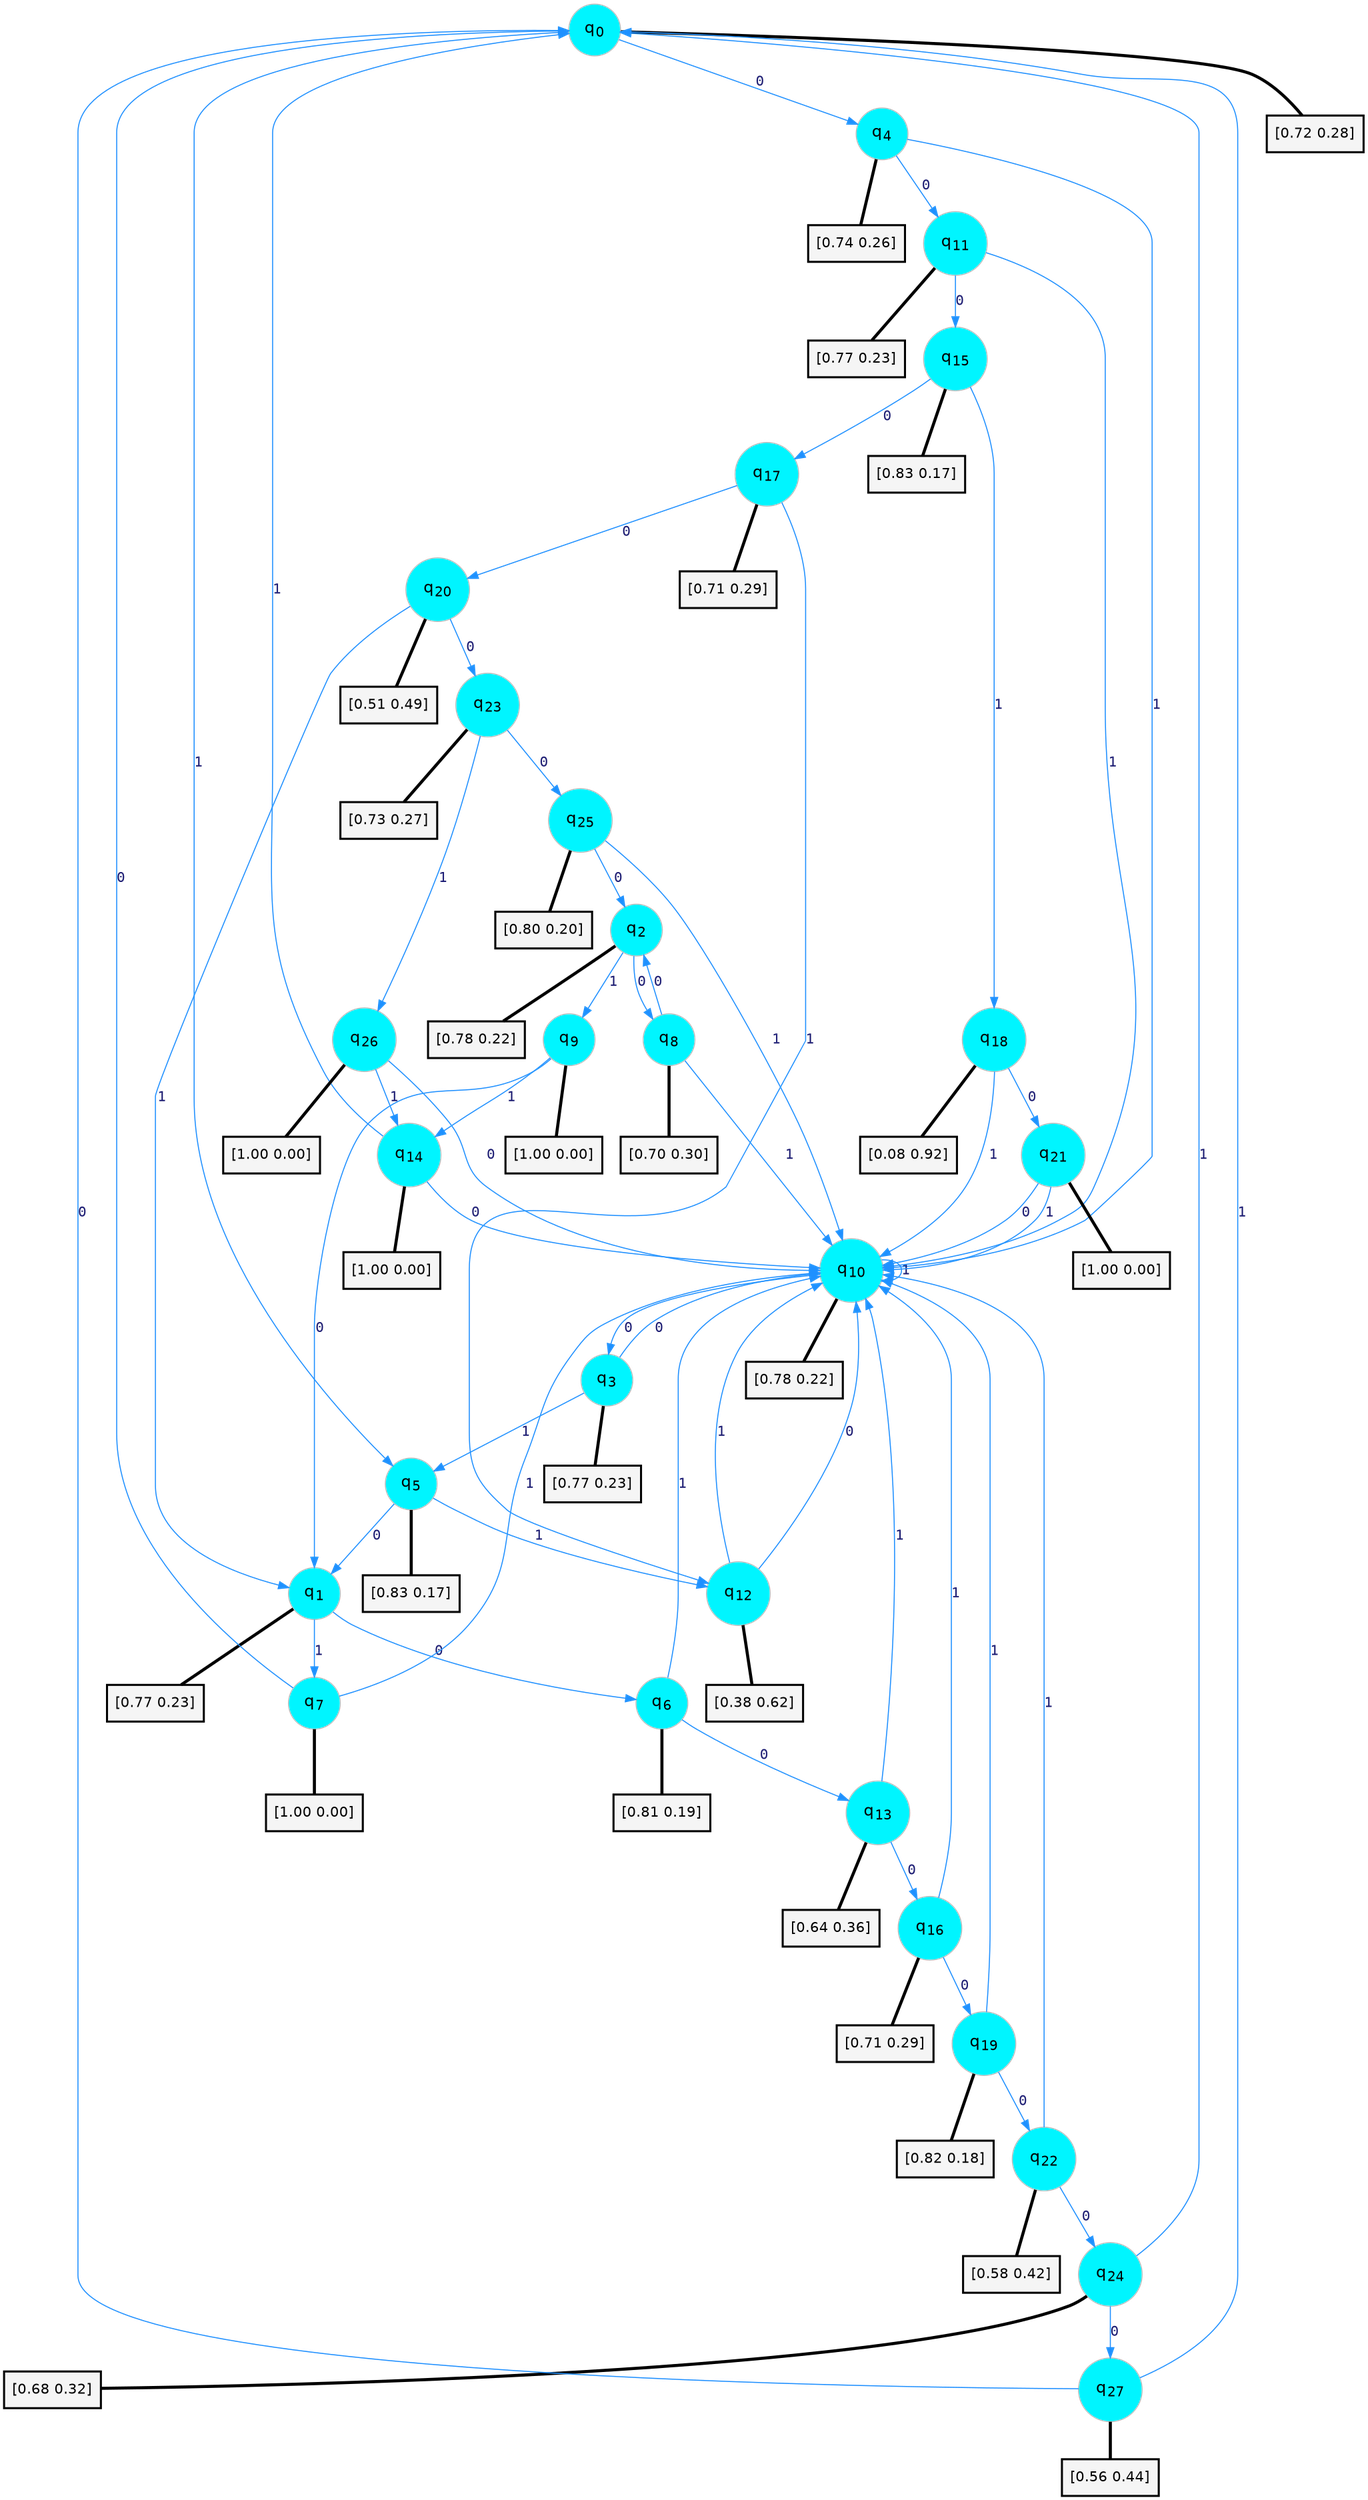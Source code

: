 digraph G {
graph [
bgcolor=transparent, dpi=300, rankdir=TD, size="40,25"];
node [
color=gray, fillcolor=turquoise1, fontcolor=black, fontname=Helvetica, fontsize=16, fontweight=bold, shape=circle, style=filled];
edge [
arrowsize=1, color=dodgerblue1, fontcolor=midnightblue, fontname=courier, fontweight=bold, penwidth=1, style=solid, weight=20];
0[label=<q<SUB>0</SUB>>];
1[label=<q<SUB>1</SUB>>];
2[label=<q<SUB>2</SUB>>];
3[label=<q<SUB>3</SUB>>];
4[label=<q<SUB>4</SUB>>];
5[label=<q<SUB>5</SUB>>];
6[label=<q<SUB>6</SUB>>];
7[label=<q<SUB>7</SUB>>];
8[label=<q<SUB>8</SUB>>];
9[label=<q<SUB>9</SUB>>];
10[label=<q<SUB>10</SUB>>];
11[label=<q<SUB>11</SUB>>];
12[label=<q<SUB>12</SUB>>];
13[label=<q<SUB>13</SUB>>];
14[label=<q<SUB>14</SUB>>];
15[label=<q<SUB>15</SUB>>];
16[label=<q<SUB>16</SUB>>];
17[label=<q<SUB>17</SUB>>];
18[label=<q<SUB>18</SUB>>];
19[label=<q<SUB>19</SUB>>];
20[label=<q<SUB>20</SUB>>];
21[label=<q<SUB>21</SUB>>];
22[label=<q<SUB>22</SUB>>];
23[label=<q<SUB>23</SUB>>];
24[label=<q<SUB>24</SUB>>];
25[label=<q<SUB>25</SUB>>];
26[label=<q<SUB>26</SUB>>];
27[label=<q<SUB>27</SUB>>];
28[label="[0.72 0.28]", shape=box,fontcolor=black, fontname=Helvetica, fontsize=14, penwidth=2, fillcolor=whitesmoke,color=black];
29[label="[0.77 0.23]", shape=box,fontcolor=black, fontname=Helvetica, fontsize=14, penwidth=2, fillcolor=whitesmoke,color=black];
30[label="[0.78 0.22]", shape=box,fontcolor=black, fontname=Helvetica, fontsize=14, penwidth=2, fillcolor=whitesmoke,color=black];
31[label="[0.77 0.23]", shape=box,fontcolor=black, fontname=Helvetica, fontsize=14, penwidth=2, fillcolor=whitesmoke,color=black];
32[label="[0.74 0.26]", shape=box,fontcolor=black, fontname=Helvetica, fontsize=14, penwidth=2, fillcolor=whitesmoke,color=black];
33[label="[0.83 0.17]", shape=box,fontcolor=black, fontname=Helvetica, fontsize=14, penwidth=2, fillcolor=whitesmoke,color=black];
34[label="[0.81 0.19]", shape=box,fontcolor=black, fontname=Helvetica, fontsize=14, penwidth=2, fillcolor=whitesmoke,color=black];
35[label="[1.00 0.00]", shape=box,fontcolor=black, fontname=Helvetica, fontsize=14, penwidth=2, fillcolor=whitesmoke,color=black];
36[label="[0.70 0.30]", shape=box,fontcolor=black, fontname=Helvetica, fontsize=14, penwidth=2, fillcolor=whitesmoke,color=black];
37[label="[1.00 0.00]", shape=box,fontcolor=black, fontname=Helvetica, fontsize=14, penwidth=2, fillcolor=whitesmoke,color=black];
38[label="[0.78 0.22]", shape=box,fontcolor=black, fontname=Helvetica, fontsize=14, penwidth=2, fillcolor=whitesmoke,color=black];
39[label="[0.77 0.23]", shape=box,fontcolor=black, fontname=Helvetica, fontsize=14, penwidth=2, fillcolor=whitesmoke,color=black];
40[label="[0.38 0.62]", shape=box,fontcolor=black, fontname=Helvetica, fontsize=14, penwidth=2, fillcolor=whitesmoke,color=black];
41[label="[0.64 0.36]", shape=box,fontcolor=black, fontname=Helvetica, fontsize=14, penwidth=2, fillcolor=whitesmoke,color=black];
42[label="[1.00 0.00]", shape=box,fontcolor=black, fontname=Helvetica, fontsize=14, penwidth=2, fillcolor=whitesmoke,color=black];
43[label="[0.83 0.17]", shape=box,fontcolor=black, fontname=Helvetica, fontsize=14, penwidth=2, fillcolor=whitesmoke,color=black];
44[label="[0.71 0.29]", shape=box,fontcolor=black, fontname=Helvetica, fontsize=14, penwidth=2, fillcolor=whitesmoke,color=black];
45[label="[0.71 0.29]", shape=box,fontcolor=black, fontname=Helvetica, fontsize=14, penwidth=2, fillcolor=whitesmoke,color=black];
46[label="[0.08 0.92]", shape=box,fontcolor=black, fontname=Helvetica, fontsize=14, penwidth=2, fillcolor=whitesmoke,color=black];
47[label="[0.82 0.18]", shape=box,fontcolor=black, fontname=Helvetica, fontsize=14, penwidth=2, fillcolor=whitesmoke,color=black];
48[label="[0.51 0.49]", shape=box,fontcolor=black, fontname=Helvetica, fontsize=14, penwidth=2, fillcolor=whitesmoke,color=black];
49[label="[1.00 0.00]", shape=box,fontcolor=black, fontname=Helvetica, fontsize=14, penwidth=2, fillcolor=whitesmoke,color=black];
50[label="[0.58 0.42]", shape=box,fontcolor=black, fontname=Helvetica, fontsize=14, penwidth=2, fillcolor=whitesmoke,color=black];
51[label="[0.73 0.27]", shape=box,fontcolor=black, fontname=Helvetica, fontsize=14, penwidth=2, fillcolor=whitesmoke,color=black];
52[label="[0.68 0.32]", shape=box,fontcolor=black, fontname=Helvetica, fontsize=14, penwidth=2, fillcolor=whitesmoke,color=black];
53[label="[0.80 0.20]", shape=box,fontcolor=black, fontname=Helvetica, fontsize=14, penwidth=2, fillcolor=whitesmoke,color=black];
54[label="[1.00 0.00]", shape=box,fontcolor=black, fontname=Helvetica, fontsize=14, penwidth=2, fillcolor=whitesmoke,color=black];
55[label="[0.56 0.44]", shape=box,fontcolor=black, fontname=Helvetica, fontsize=14, penwidth=2, fillcolor=whitesmoke,color=black];
0->4 [label=0];
0->5 [label=1];
0->28 [arrowhead=none, penwidth=3,color=black];
1->6 [label=0];
1->7 [label=1];
1->29 [arrowhead=none, penwidth=3,color=black];
2->8 [label=0];
2->9 [label=1];
2->30 [arrowhead=none, penwidth=3,color=black];
3->10 [label=0];
3->5 [label=1];
3->31 [arrowhead=none, penwidth=3,color=black];
4->11 [label=0];
4->10 [label=1];
4->32 [arrowhead=none, penwidth=3,color=black];
5->1 [label=0];
5->12 [label=1];
5->33 [arrowhead=none, penwidth=3,color=black];
6->13 [label=0];
6->10 [label=1];
6->34 [arrowhead=none, penwidth=3,color=black];
7->0 [label=0];
7->10 [label=1];
7->35 [arrowhead=none, penwidth=3,color=black];
8->2 [label=0];
8->10 [label=1];
8->36 [arrowhead=none, penwidth=3,color=black];
9->1 [label=0];
9->14 [label=1];
9->37 [arrowhead=none, penwidth=3,color=black];
10->3 [label=0];
10->10 [label=1];
10->38 [arrowhead=none, penwidth=3,color=black];
11->15 [label=0];
11->10 [label=1];
11->39 [arrowhead=none, penwidth=3,color=black];
12->10 [label=0];
12->10 [label=1];
12->40 [arrowhead=none, penwidth=3,color=black];
13->16 [label=0];
13->10 [label=1];
13->41 [arrowhead=none, penwidth=3,color=black];
14->10 [label=0];
14->0 [label=1];
14->42 [arrowhead=none, penwidth=3,color=black];
15->17 [label=0];
15->18 [label=1];
15->43 [arrowhead=none, penwidth=3,color=black];
16->19 [label=0];
16->10 [label=1];
16->44 [arrowhead=none, penwidth=3,color=black];
17->20 [label=0];
17->12 [label=1];
17->45 [arrowhead=none, penwidth=3,color=black];
18->21 [label=0];
18->10 [label=1];
18->46 [arrowhead=none, penwidth=3,color=black];
19->22 [label=0];
19->10 [label=1];
19->47 [arrowhead=none, penwidth=3,color=black];
20->23 [label=0];
20->1 [label=1];
20->48 [arrowhead=none, penwidth=3,color=black];
21->10 [label=0];
21->10 [label=1];
21->49 [arrowhead=none, penwidth=3,color=black];
22->24 [label=0];
22->10 [label=1];
22->50 [arrowhead=none, penwidth=3,color=black];
23->25 [label=0];
23->26 [label=1];
23->51 [arrowhead=none, penwidth=3,color=black];
24->27 [label=0];
24->0 [label=1];
24->52 [arrowhead=none, penwidth=3,color=black];
25->2 [label=0];
25->10 [label=1];
25->53 [arrowhead=none, penwidth=3,color=black];
26->10 [label=0];
26->14 [label=1];
26->54 [arrowhead=none, penwidth=3,color=black];
27->0 [label=0];
27->0 [label=1];
27->55 [arrowhead=none, penwidth=3,color=black];
}
